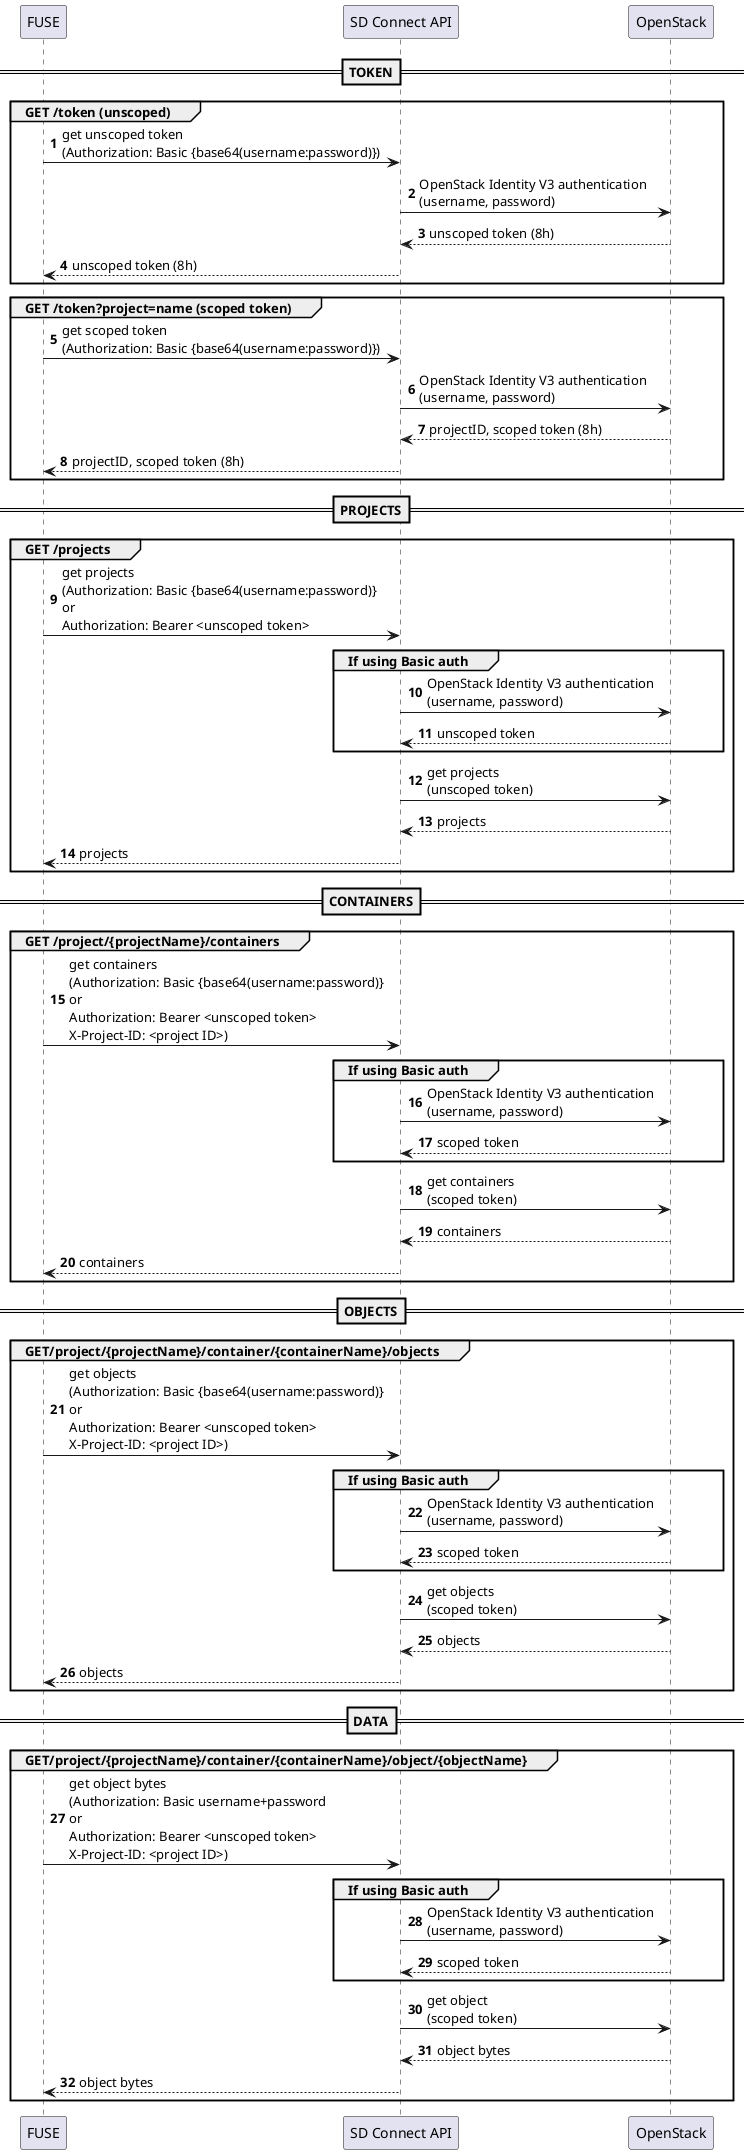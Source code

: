 @startuml SD Connect API

participant FUSE as f
participant "SD Connect API" as a
participant OpenStack as o
autonumber 1

==TOKEN==

group GET /token (unscoped)
    f -> a : get unscoped token\n(Authorization: Basic {base64(username:password)})
    a -> o : OpenStack Identity V3 authentication\n(username, password)
    o --> a : unscoped token (8h)
    a --> f : unscoped token (8h)
    end

group GET /token?project=name (scoped token)
    f -> a : get scoped token\n(Authorization: Basic {base64(username:password)})
    a -> o : OpenStack Identity V3 authentication\n(username, password)
    o --> a : projectID, scoped token (8h)
    a --> f : projectID, scoped token (8h)
    end

==PROJECTS==

group GET /projects
    f -> a : get projects\n(Authorization: Basic {base64(username:password)}\nor\nAuthorization: Bearer <unscoped token>
    group If using Basic auth
        a -> o : OpenStack Identity V3 authentication\n(username, password)
        o --> a : unscoped token
        end
    a -> o : get projects\n(unscoped token)
    o --> a : projects
    a --> f : projects
    end

==CONTAINERS==

group GET /project/{projectName}/containers
    f -> a : get containers\n(Authorization: Basic {base64(username:password)}\nor\nAuthorization: Bearer <unscoped token>\nX-Project-ID: <project ID>)
    group If using Basic auth
        a -> o : OpenStack Identity V3 authentication\n(username, password)
        o --> a : scoped token
        end
    a -> o : get containers\n(scoped token)
    o --> a : containers
    a --> f : containers
    end

==OBJECTS==

group GET/project/{projectName}/container/{containerName}/objects
    f -> a : get objects\n(Authorization: Basic {base64(username:password)}\nor\nAuthorization: Bearer <unscoped token>\nX-Project-ID: <project ID>)
    group If using Basic auth
        a -> o : OpenStack Identity V3 authentication\n(username, password)
        o --> a : scoped token
        end
    a -> o : get objects\n(scoped token)
    o --> a : objects
    a --> f : objects
    end

==DATA==

group GET/project/{projectName}/container/{containerName}/object/{objectName}
    f -> a : get object bytes\n(Authorization: Basic username+password\nor\nAuthorization: Bearer <unscoped token>\nX-Project-ID: <project ID>)
    group If using Basic auth
        a -> o : OpenStack Identity V3 authentication\n(username, password)
        o --> a : scoped token
        end
    a -> o : get object\n(scoped token)
    o --> a : object bytes
    a --> f : object bytes
    end

@enduml